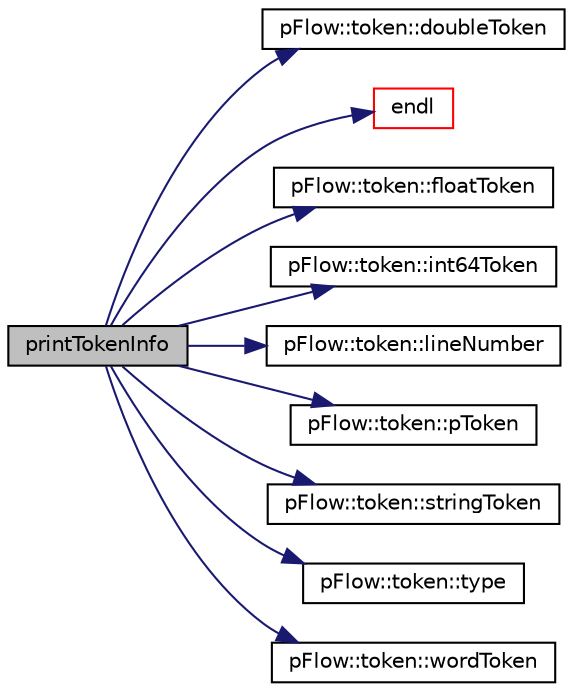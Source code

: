 digraph "printTokenInfo"
{
 // LATEX_PDF_SIZE
  edge [fontname="Helvetica",fontsize="10",labelfontname="Helvetica",labelfontsize="10"];
  node [fontname="Helvetica",fontsize="10",shape=record];
  rankdir="LR";
  Node1 [label="printTokenInfo",height=0.2,width=0.4,color="black", fillcolor="grey75", style="filled", fontcolor="black",tooltip=" "];
  Node1 -> Node2 [color="midnightblue",fontsize="10",style="solid",fontname="Helvetica"];
  Node2 [label="pFlow::token::doubleToken",height=0.2,width=0.4,color="black", fillcolor="white", style="filled",URL="$classpFlow_1_1token.html#a9de6957d916b0d8a10cab9c0e2688fe6",tooltip="Return double value."];
  Node1 -> Node3 [color="midnightblue",fontsize="10",style="solid",fontname="Helvetica"];
  Node3 [label="endl",height=0.2,width=0.4,color="red", fillcolor="white", style="filled",URL="$namespacepFlow.html#aba8f0c455a3fdb4b05ad33a25b13b189",tooltip="Add newline and flush stream."];
  Node1 -> Node5 [color="midnightblue",fontsize="10",style="solid",fontname="Helvetica"];
  Node5 [label="pFlow::token::floatToken",height=0.2,width=0.4,color="black", fillcolor="white", style="filled",URL="$classpFlow_1_1token.html#a4c72fd962e5ec6cf9143fb6a78ddb2ab",tooltip="Return float value."];
  Node1 -> Node6 [color="midnightblue",fontsize="10",style="solid",fontname="Helvetica"];
  Node6 [label="pFlow::token::int64Token",height=0.2,width=0.4,color="black", fillcolor="white", style="filled",URL="$classpFlow_1_1token.html#a527884d8106fbcdc51fb1d8b937b9f71",tooltip="Return int64 value."];
  Node1 -> Node7 [color="midnightblue",fontsize="10",style="solid",fontname="Helvetica"];
  Node7 [label="pFlow::token::lineNumber",height=0.2,width=0.4,color="black", fillcolor="white", style="filled",URL="$classpFlow_1_1token.html#a1c8abe34223b7d5e9341eac78c9907b5",tooltip="The line number for the token."];
  Node1 -> Node8 [color="midnightblue",fontsize="10",style="solid",fontname="Helvetica"];
  Node8 [label="pFlow::token::pToken",height=0.2,width=0.4,color="black", fillcolor="white", style="filled",URL="$classpFlow_1_1token.html#aaa8bf55f686d97ee30090681fd0bfc04",tooltip="Return punctuation character."];
  Node1 -> Node9 [color="midnightblue",fontsize="10",style="solid",fontname="Helvetica"];
  Node9 [label="pFlow::token::stringToken",height=0.2,width=0.4,color="black", fillcolor="white", style="filled",URL="$classpFlow_1_1token.html#aa81aefc6aea3503b1eb4aefbafc8d0bc",tooltip="Return const reference to the string contents."];
  Node1 -> Node10 [color="midnightblue",fontsize="10",style="solid",fontname="Helvetica"];
  Node10 [label="pFlow::token::type",height=0.2,width=0.4,color="black", fillcolor="white", style="filled",URL="$classpFlow_1_1token.html#a60330c34e8555025752e615e0c73e99a",tooltip="Return the token type."];
  Node1 -> Node11 [color="midnightblue",fontsize="10",style="solid",fontname="Helvetica"];
  Node11 [label="pFlow::token::wordToken",height=0.2,width=0.4,color="black", fillcolor="white", style="filled",URL="$classpFlow_1_1token.html#a8658f0b0a04ffdb6e74c5af4ca27edf1",tooltip="Return const reference to the word contents."];
}
